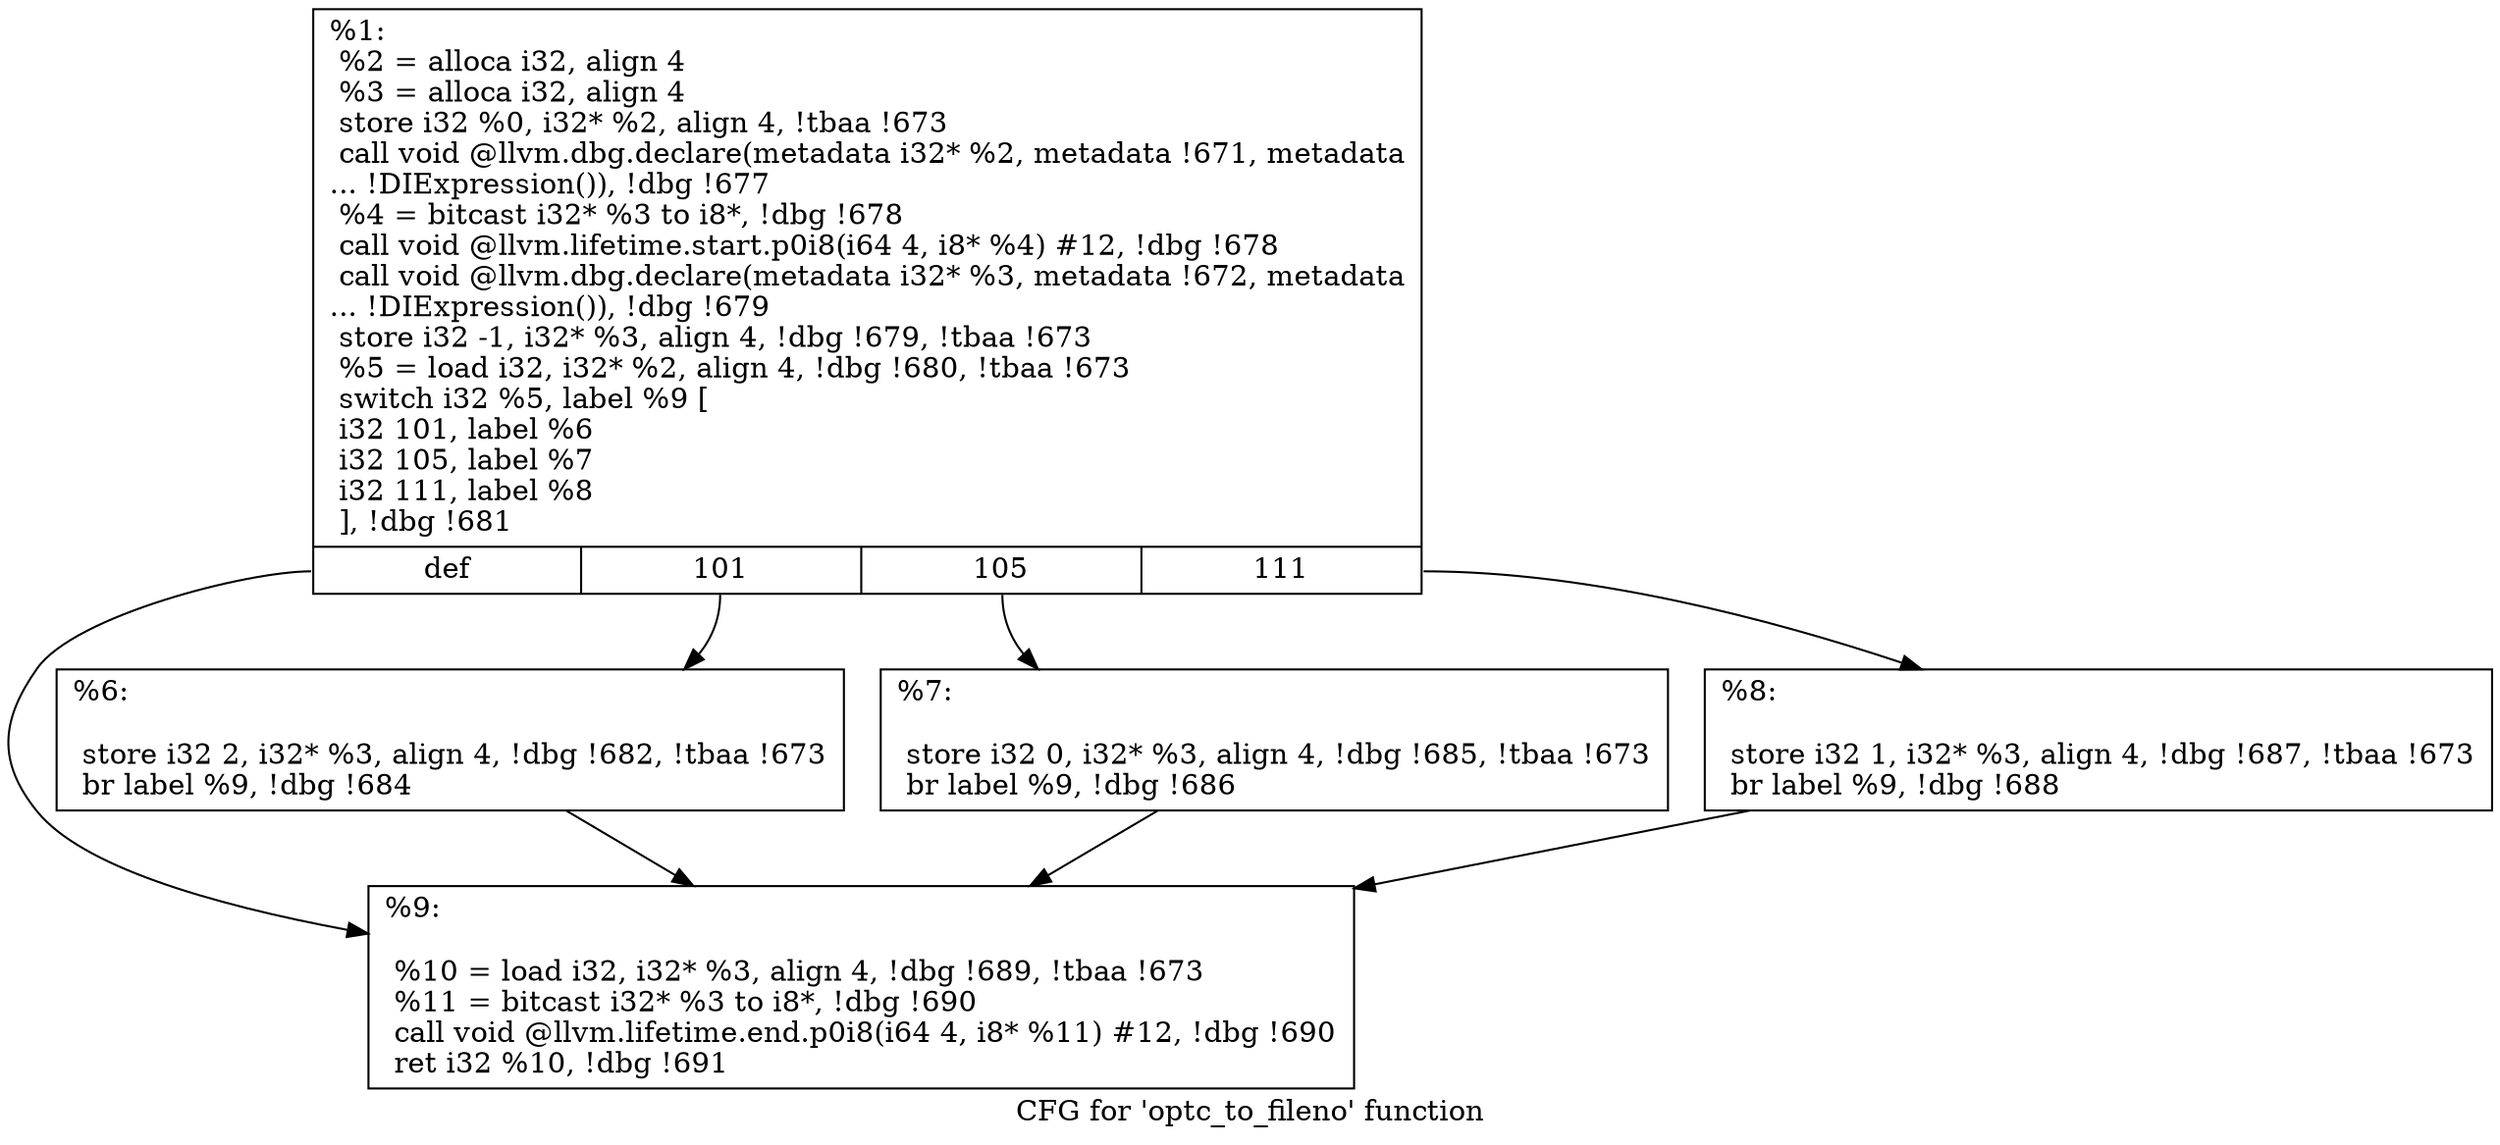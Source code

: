 digraph "CFG for 'optc_to_fileno' function" {
	label="CFG for 'optc_to_fileno' function";

	Node0x1261100 [shape=record,label="{%1:\l  %2 = alloca i32, align 4\l  %3 = alloca i32, align 4\l  store i32 %0, i32* %2, align 4, !tbaa !673\l  call void @llvm.dbg.declare(metadata i32* %2, metadata !671, metadata\l... !DIExpression()), !dbg !677\l  %4 = bitcast i32* %3 to i8*, !dbg !678\l  call void @llvm.lifetime.start.p0i8(i64 4, i8* %4) #12, !dbg !678\l  call void @llvm.dbg.declare(metadata i32* %3, metadata !672, metadata\l... !DIExpression()), !dbg !679\l  store i32 -1, i32* %3, align 4, !dbg !679, !tbaa !673\l  %5 = load i32, i32* %2, align 4, !dbg !680, !tbaa !673\l  switch i32 %5, label %9 [\l    i32 101, label %6\l    i32 105, label %7\l    i32 111, label %8\l  ], !dbg !681\l|{<s0>def|<s1>101|<s2>105|<s3>111}}"];
	Node0x1261100:s0 -> Node0x1261ac0;
	Node0x1261100:s1 -> Node0x12619d0;
	Node0x1261100:s2 -> Node0x1261a20;
	Node0x1261100:s3 -> Node0x1261a70;
	Node0x12619d0 [shape=record,label="{%6:\l\l  store i32 2, i32* %3, align 4, !dbg !682, !tbaa !673\l  br label %9, !dbg !684\l}"];
	Node0x12619d0 -> Node0x1261ac0;
	Node0x1261a20 [shape=record,label="{%7:\l\l  store i32 0, i32* %3, align 4, !dbg !685, !tbaa !673\l  br label %9, !dbg !686\l}"];
	Node0x1261a20 -> Node0x1261ac0;
	Node0x1261a70 [shape=record,label="{%8:\l\l  store i32 1, i32* %3, align 4, !dbg !687, !tbaa !673\l  br label %9, !dbg !688\l}"];
	Node0x1261a70 -> Node0x1261ac0;
	Node0x1261ac0 [shape=record,label="{%9:\l\l  %10 = load i32, i32* %3, align 4, !dbg !689, !tbaa !673\l  %11 = bitcast i32* %3 to i8*, !dbg !690\l  call void @llvm.lifetime.end.p0i8(i64 4, i8* %11) #12, !dbg !690\l  ret i32 %10, !dbg !691\l}"];
}
